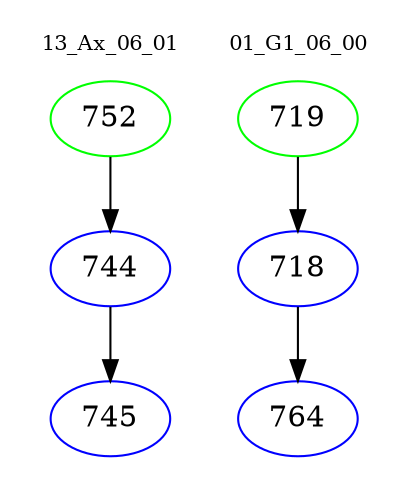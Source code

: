 digraph{
subgraph cluster_0 {
color = white
label = "13_Ax_06_01";
fontsize=10;
T0_752 [label="752", color="green"]
T0_752 -> T0_744 [color="black"]
T0_744 [label="744", color="blue"]
T0_744 -> T0_745 [color="black"]
T0_745 [label="745", color="blue"]
}
subgraph cluster_1 {
color = white
label = "01_G1_06_00";
fontsize=10;
T1_719 [label="719", color="green"]
T1_719 -> T1_718 [color="black"]
T1_718 [label="718", color="blue"]
T1_718 -> T1_764 [color="black"]
T1_764 [label="764", color="blue"]
}
}
